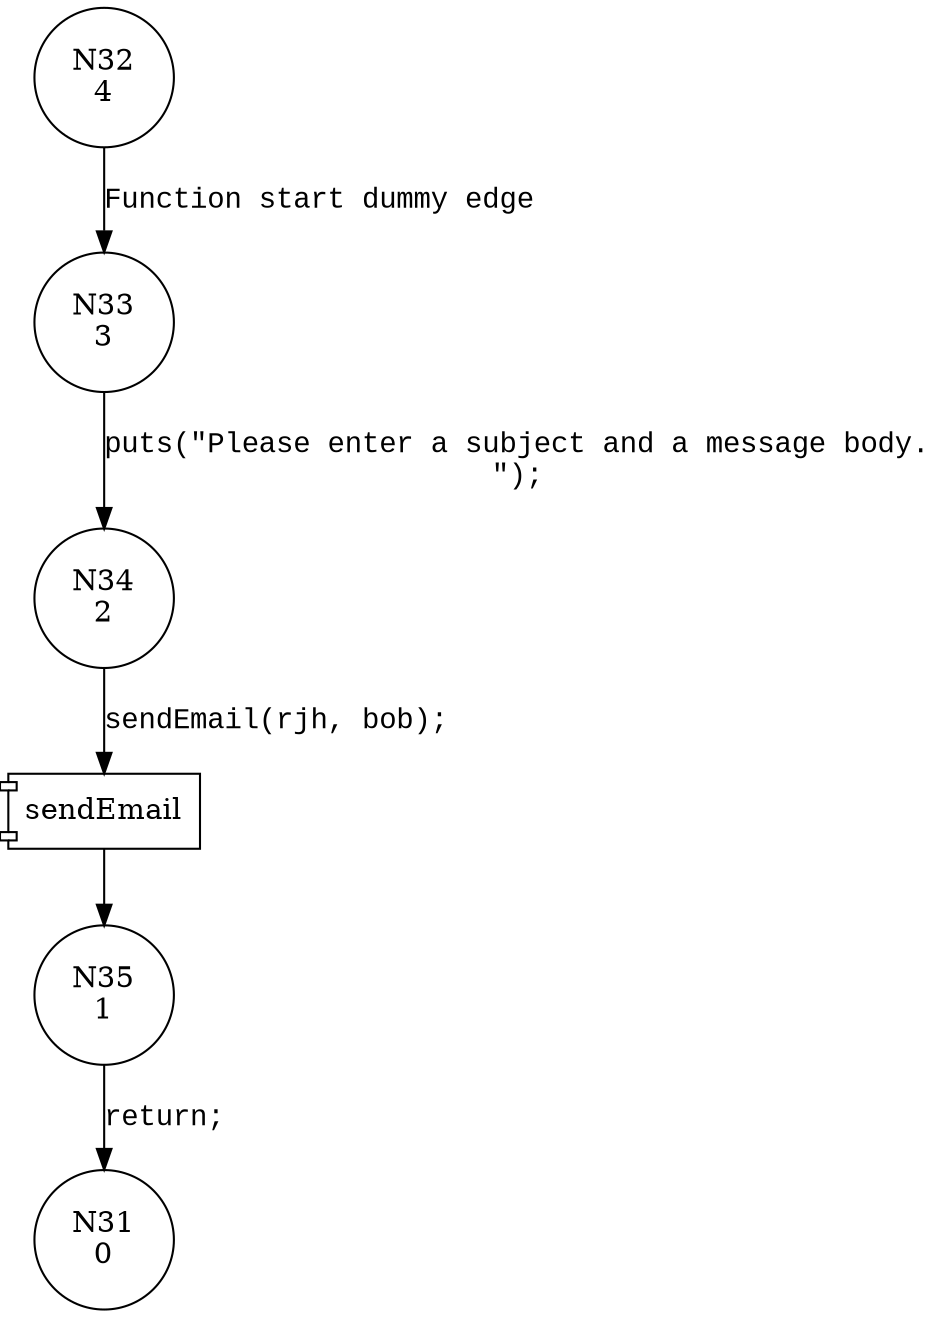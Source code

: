 digraph rjhToBob {
32 [shape="circle" label="N32\n4"]
33 [shape="circle" label="N33\n3"]
34 [shape="circle" label="N34\n2"]
35 [shape="circle" label="N35\n1"]
31 [shape="circle" label="N31\n0"]
32 -> 33 [label="Function start dummy edge" fontname="Courier New"]
100010 [shape="component" label="sendEmail"]
34 -> 100010 [label="sendEmail(rjh, bob);" fontname="Courier New"]
100010 -> 35 [label="" fontname="Courier New"]
33 -> 34 [label="puts(\"Please enter a subject and a message body.\n\");" fontname="Courier New"]
35 -> 31 [label="return;" fontname="Courier New"]
}